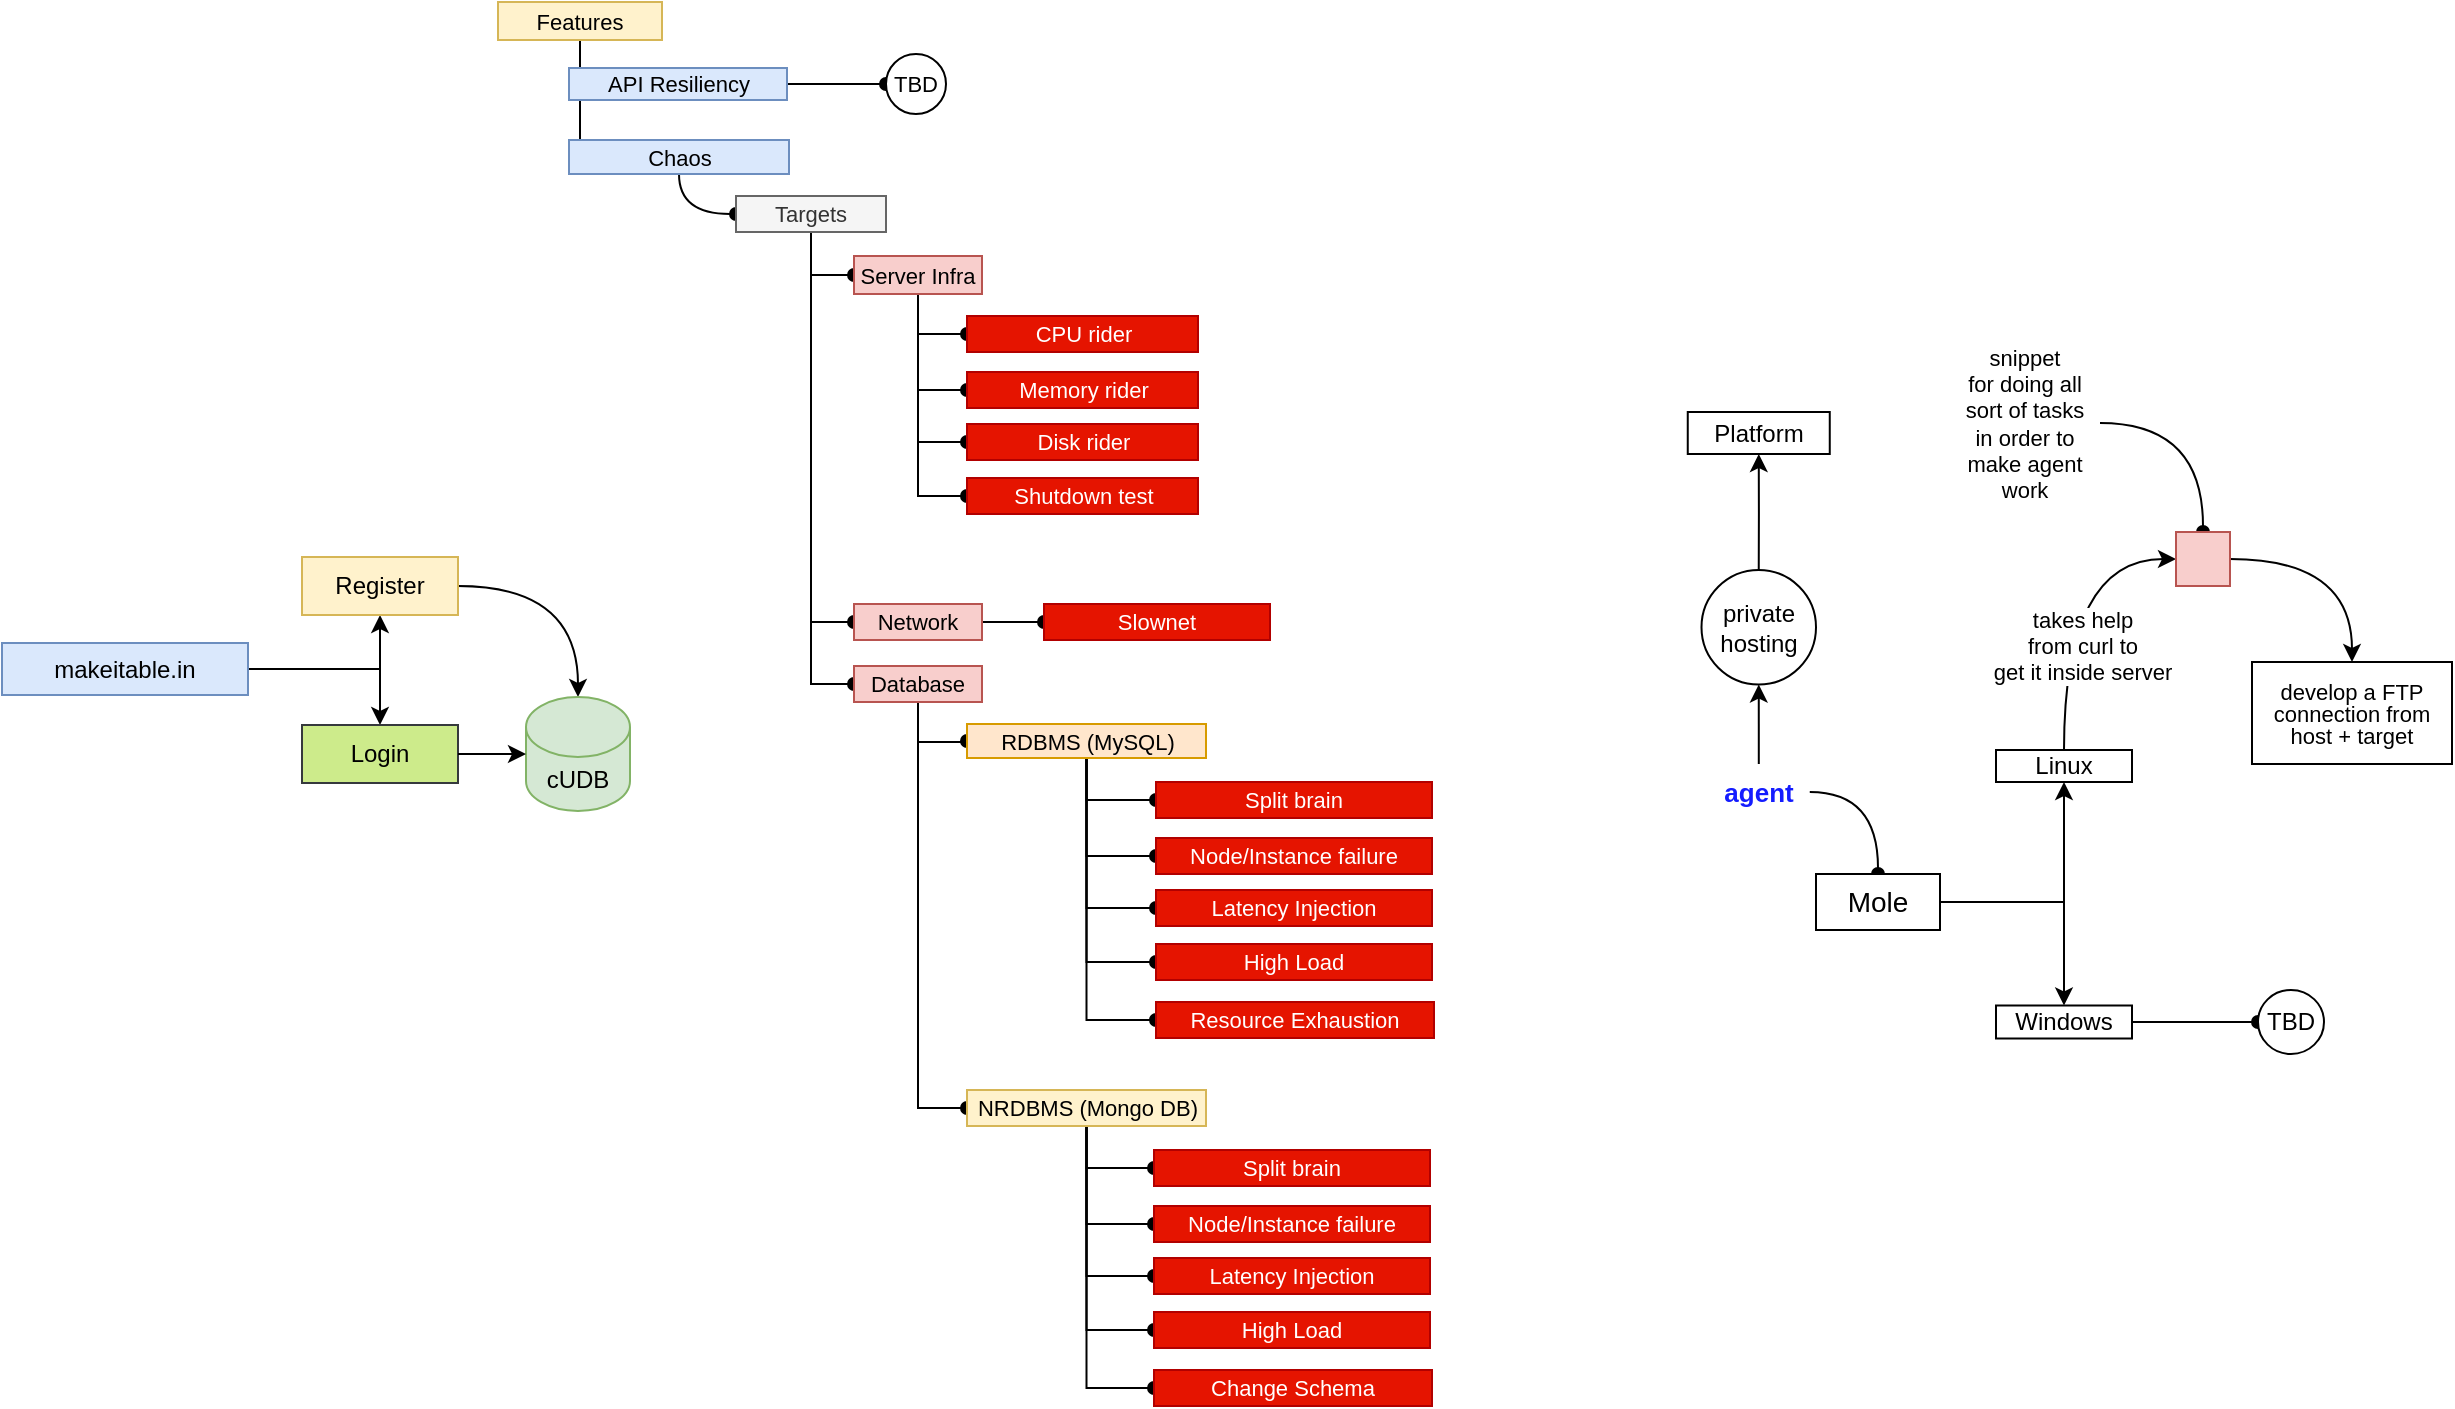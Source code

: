 <mxfile version="24.6.4" type="github" pages="2">
  <diagram name="Page-1" id="ZgrWW4o71uVwgIAJo_en">
    <mxGraphModel dx="1434" dy="703" grid="0" gridSize="10" guides="1" tooltips="1" connect="1" arrows="1" fold="1" page="1" pageScale="1" pageWidth="4681" pageHeight="3300" math="0" shadow="0">
      <root>
        <mxCell id="0" />
        <mxCell id="1" parent="0" />
        <mxCell id="qEBOtwiDbmzWqiWnUGyq-21" style="edgeStyle=orthogonalEdgeStyle;rounded=0;orthogonalLoop=1;jettySize=auto;html=1;curved=1;endArrow=oval;endFill=1;entryX=0.5;entryY=0;entryDx=0;entryDy=0;" parent="1" source="qEBOtwiDbmzWqiWnUGyq-20" target="qEBOtwiDbmzWqiWnUGyq-17" edge="1">
          <mxGeometry relative="1" as="geometry" />
        </mxCell>
        <mxCell id="qEBOtwiDbmzWqiWnUGyq-16" style="edgeStyle=orthogonalEdgeStyle;rounded=0;orthogonalLoop=1;jettySize=auto;html=1;entryX=0.5;entryY=0;entryDx=0;entryDy=0;curved=1;endArrow=oval;endFill=1;" parent="1" source="qEBOtwiDbmzWqiWnUGyq-15" target="qEBOtwiDbmzWqiWnUGyq-1" edge="1">
          <mxGeometry relative="1" as="geometry" />
        </mxCell>
        <mxCell id="RolmY0LqYMx0WTnuwE-U-52" style="edgeStyle=orthogonalEdgeStyle;rounded=0;orthogonalLoop=1;jettySize=auto;html=1;entryX=0;entryY=0.5;entryDx=0;entryDy=0;endArrow=oval;endFill=1;fontSize=11;" parent="1" source="RolmY0LqYMx0WTnuwE-U-42" target="RolmY0LqYMx0WTnuwE-U-36" edge="1">
          <mxGeometry relative="1" as="geometry" />
        </mxCell>
        <mxCell id="RolmY0LqYMx0WTnuwE-U-48" style="edgeStyle=orthogonalEdgeStyle;rounded=0;orthogonalLoop=1;jettySize=auto;html=1;entryX=0;entryY=0.5;entryDx=0;entryDy=0;endArrow=oval;endFill=1;fontSize=11;" parent="1" source="RolmY0LqYMx0WTnuwE-U-40" target="RolmY0LqYMx0WTnuwE-U-33" edge="1">
          <mxGeometry relative="1" as="geometry" />
        </mxCell>
        <mxCell id="RolmY0LqYMx0WTnuwE-U-59" style="edgeStyle=orthogonalEdgeStyle;rounded=0;orthogonalLoop=1;jettySize=auto;html=1;entryX=0;entryY=0.5;entryDx=0;entryDy=0;endArrow=oval;endFill=1;fontSize=11;" parent="1" source="RolmY0LqYMx0WTnuwE-U-40" target="RolmY0LqYMx0WTnuwE-U-34" edge="1">
          <mxGeometry relative="1" as="geometry" />
        </mxCell>
        <mxCell id="RolmY0LqYMx0WTnuwE-U-60" style="edgeStyle=orthogonalEdgeStyle;rounded=0;orthogonalLoop=1;jettySize=auto;html=1;entryX=0;entryY=0.5;entryDx=0;entryDy=0;endArrow=oval;endFill=1;fontSize=11;" parent="1" source="RolmY0LqYMx0WTnuwE-U-40" target="RolmY0LqYMx0WTnuwE-U-35" edge="1">
          <mxGeometry relative="1" as="geometry" />
        </mxCell>
        <mxCell id="RolmY0LqYMx0WTnuwE-U-61" style="edgeStyle=orthogonalEdgeStyle;rounded=0;orthogonalLoop=1;jettySize=auto;html=1;entryX=0;entryY=0.5;entryDx=0;entryDy=0;endArrow=oval;endFill=1;fontSize=11;" parent="1" source="RolmY0LqYMx0WTnuwE-U-40" target="RolmY0LqYMx0WTnuwE-U-37" edge="1">
          <mxGeometry relative="1" as="geometry" />
        </mxCell>
        <mxCell id="RolmY0LqYMx0WTnuwE-U-30" style="edgeStyle=orthogonalEdgeStyle;rounded=0;orthogonalLoop=1;jettySize=auto;html=1;endArrow=baseDash;endFill=0;fontSize=11;" parent="1" source="RolmY0LqYMx0WTnuwE-U-25" edge="1">
          <mxGeometry relative="1" as="geometry">
            <mxPoint x="814" y="147" as="targetPoint" />
          </mxGeometry>
        </mxCell>
        <mxCell id="RolmY0LqYMx0WTnuwE-U-15" style="edgeStyle=orthogonalEdgeStyle;rounded=0;orthogonalLoop=1;jettySize=auto;html=1;" parent="1" source="RolmY0LqYMx0WTnuwE-U-12" target="RolmY0LqYMx0WTnuwE-U-13" edge="1">
          <mxGeometry relative="1" as="geometry" />
        </mxCell>
        <mxCell id="RolmY0LqYMx0WTnuwE-U-86" style="edgeStyle=orthogonalEdgeStyle;rounded=0;orthogonalLoop=1;jettySize=auto;html=1;entryX=0.5;entryY=0;entryDx=0;entryDy=0;" parent="1" source="RolmY0LqYMx0WTnuwE-U-12" target="RolmY0LqYMx0WTnuwE-U-14" edge="1">
          <mxGeometry relative="1" as="geometry" />
        </mxCell>
        <mxCell id="RolmY0LqYMx0WTnuwE-U-12" value="makeitable.in" style="rounded=0;whiteSpace=wrap;html=1;fillColor=#dae8fc;strokeColor=#6c8ebf;" parent="1" vertex="1">
          <mxGeometry x="525" y="394.5" width="123" height="26" as="geometry" />
        </mxCell>
        <mxCell id="RolmY0LqYMx0WTnuwE-U-18" style="edgeStyle=orthogonalEdgeStyle;rounded=0;orthogonalLoop=1;jettySize=auto;html=1;curved=1;entryX=0.5;entryY=0;entryDx=0;entryDy=0;entryPerimeter=0;" parent="1" source="RolmY0LqYMx0WTnuwE-U-13" target="RolmY0LqYMx0WTnuwE-U-17" edge="1">
          <mxGeometry relative="1" as="geometry" />
        </mxCell>
        <mxCell id="RolmY0LqYMx0WTnuwE-U-13" value="Register" style="rounded=0;whiteSpace=wrap;html=1;fillColor=#fff2cc;strokeColor=#d6b656;" parent="1" vertex="1">
          <mxGeometry x="675" y="351.5" width="78" height="29" as="geometry" />
        </mxCell>
        <mxCell id="RolmY0LqYMx0WTnuwE-U-14" value="Login" style="rounded=0;whiteSpace=wrap;html=1;fillColor=#cdeb8b;strokeColor=#36393d;" parent="1" vertex="1">
          <mxGeometry x="675" y="435.5" width="78" height="29" as="geometry" />
        </mxCell>
        <mxCell id="RolmY0LqYMx0WTnuwE-U-17" value="cUDB" style="shape=cylinder3;whiteSpace=wrap;html=1;boundedLbl=1;backgroundOutline=1;size=15;fillColor=#d5e8d4;strokeColor=#82b366;" parent="1" vertex="1">
          <mxGeometry x="787" y="421.5" width="52" height="57" as="geometry" />
        </mxCell>
        <mxCell id="RolmY0LqYMx0WTnuwE-U-24" style="edgeStyle=orthogonalEdgeStyle;rounded=0;orthogonalLoop=1;jettySize=auto;html=1;entryX=0;entryY=0.5;entryDx=0;entryDy=0;entryPerimeter=0;" parent="1" source="RolmY0LqYMx0WTnuwE-U-14" target="RolmY0LqYMx0WTnuwE-U-17" edge="1">
          <mxGeometry relative="1" as="geometry" />
        </mxCell>
        <mxCell id="RolmY0LqYMx0WTnuwE-U-25" value="Features" style="rounded=0;whiteSpace=wrap;html=1;fontSize=11;fillColor=#fff2cc;strokeColor=#d6b656;" parent="1" vertex="1">
          <mxGeometry x="773" y="74" width="82" height="19" as="geometry" />
        </mxCell>
        <mxCell id="RolmY0LqYMx0WTnuwE-U-84" style="edgeStyle=orthogonalEdgeStyle;rounded=0;orthogonalLoop=1;jettySize=auto;html=1;entryX=0;entryY=0.5;entryDx=0;entryDy=0;endArrow=oval;endFill=1;fontSize=11;" parent="1" source="RolmY0LqYMx0WTnuwE-U-26" target="RolmY0LqYMx0WTnuwE-U-31" edge="1">
          <mxGeometry relative="1" as="geometry" />
        </mxCell>
        <mxCell id="RolmY0LqYMx0WTnuwE-U-26" value="API Resiliency" style="rounded=0;whiteSpace=wrap;html=1;fontSize=11;fillColor=#dae8fc;strokeColor=#6c8ebf;" parent="1" vertex="1">
          <mxGeometry x="808.5" y="107" width="109" height="16" as="geometry" />
        </mxCell>
        <mxCell id="RolmY0LqYMx0WTnuwE-U-44" style="edgeStyle=orthogonalEdgeStyle;rounded=0;orthogonalLoop=1;jettySize=auto;html=1;entryX=0;entryY=0.5;entryDx=0;entryDy=0;curved=1;endArrow=oval;endFill=1;fontSize=11;" parent="1" source="RolmY0LqYMx0WTnuwE-U-28" target="RolmY0LqYMx0WTnuwE-U-38" edge="1">
          <mxGeometry relative="1" as="geometry" />
        </mxCell>
        <mxCell id="RolmY0LqYMx0WTnuwE-U-28" value="Chaos" style="rounded=0;whiteSpace=wrap;html=1;fontSize=11;fillColor=#dae8fc;strokeColor=#6c8ebf;" parent="1" vertex="1">
          <mxGeometry x="808.5" y="143" width="110" height="17" as="geometry" />
        </mxCell>
        <mxCell id="RolmY0LqYMx0WTnuwE-U-31" value="TBD" style="ellipse;whiteSpace=wrap;html=1;aspect=fixed;fontSize=11;" parent="1" vertex="1">
          <mxGeometry x="967" y="100" width="30" height="30" as="geometry" />
        </mxCell>
        <mxCell id="RolmY0LqYMx0WTnuwE-U-36" value="Slownet" style="rounded=0;whiteSpace=wrap;html=1;fontSize=11;fillColor=#e51400;fontColor=#ffffff;strokeColor=#B20000;" parent="1" vertex="1">
          <mxGeometry x="1046" y="375" width="113" height="18" as="geometry" />
        </mxCell>
        <mxCell id="RolmY0LqYMx0WTnuwE-U-45" style="edgeStyle=orthogonalEdgeStyle;rounded=0;orthogonalLoop=1;jettySize=auto;html=1;entryX=0;entryY=0.5;entryDx=0;entryDy=0;endArrow=oval;endFill=1;fontSize=11;" parent="1" source="RolmY0LqYMx0WTnuwE-U-38" target="RolmY0LqYMx0WTnuwE-U-40" edge="1">
          <mxGeometry relative="1" as="geometry" />
        </mxCell>
        <mxCell id="RolmY0LqYMx0WTnuwE-U-46" style="edgeStyle=orthogonalEdgeStyle;rounded=0;orthogonalLoop=1;jettySize=auto;html=1;entryX=0;entryY=0.5;entryDx=0;entryDy=0;endArrow=oval;endFill=1;fontSize=11;" parent="1" source="RolmY0LqYMx0WTnuwE-U-38" target="RolmY0LqYMx0WTnuwE-U-42" edge="1">
          <mxGeometry relative="1" as="geometry" />
        </mxCell>
        <mxCell id="RolmY0LqYMx0WTnuwE-U-47" style="edgeStyle=orthogonalEdgeStyle;rounded=0;orthogonalLoop=1;jettySize=auto;html=1;entryX=0;entryY=0.5;entryDx=0;entryDy=0;endArrow=oval;endFill=1;fontSize=11;" parent="1" source="RolmY0LqYMx0WTnuwE-U-38" target="RolmY0LqYMx0WTnuwE-U-41" edge="1">
          <mxGeometry relative="1" as="geometry" />
        </mxCell>
        <mxCell id="RolmY0LqYMx0WTnuwE-U-38" value="Targets" style="rounded=0;whiteSpace=wrap;html=1;fontSize=11;fillColor=#f5f5f5;strokeColor=#666666;fontColor=#333333;" parent="1" vertex="1">
          <mxGeometry x="892" y="171" width="75" height="18" as="geometry" />
        </mxCell>
        <mxCell id="RolmY0LqYMx0WTnuwE-U-40" value="&lt;font style=&quot;font-size: 11px;&quot;&gt;Server Infra&lt;/font&gt;" style="rounded=0;whiteSpace=wrap;html=1;fontSize=11;fillColor=#f8cecc;strokeColor=#b85450;" parent="1" vertex="1">
          <mxGeometry x="951" y="201" width="64" height="19" as="geometry" />
        </mxCell>
        <mxCell id="RolmY0LqYMx0WTnuwE-U-57" style="edgeStyle=orthogonalEdgeStyle;rounded=0;orthogonalLoop=1;jettySize=auto;html=1;entryX=0;entryY=0.5;entryDx=0;entryDy=0;endArrow=oval;endFill=1;fontSize=11;" parent="1" source="RolmY0LqYMx0WTnuwE-U-41" target="RolmY0LqYMx0WTnuwE-U-54" edge="1">
          <mxGeometry relative="1" as="geometry" />
        </mxCell>
        <mxCell id="RolmY0LqYMx0WTnuwE-U-58" style="edgeStyle=orthogonalEdgeStyle;rounded=0;orthogonalLoop=1;jettySize=auto;html=1;entryX=0;entryY=0.5;entryDx=0;entryDy=0;endArrow=oval;endFill=1;fontSize=11;" parent="1" source="RolmY0LqYMx0WTnuwE-U-41" target="RolmY0LqYMx0WTnuwE-U-53" edge="1">
          <mxGeometry relative="1" as="geometry" />
        </mxCell>
        <mxCell id="RolmY0LqYMx0WTnuwE-U-41" value="&lt;font style=&quot;font-size: 11px;&quot;&gt;Database&lt;/font&gt;" style="rounded=0;whiteSpace=wrap;html=1;fontSize=11;fillColor=#f8cecc;strokeColor=#b85450;" parent="1" vertex="1">
          <mxGeometry x="951" y="406" width="64" height="18" as="geometry" />
        </mxCell>
        <mxCell id="RolmY0LqYMx0WTnuwE-U-42" value="&lt;font style=&quot;font-size: 11px;&quot;&gt;Network&lt;/font&gt;" style="rounded=0;whiteSpace=wrap;html=1;fontSize=11;fillColor=#f8cecc;strokeColor=#b85450;" parent="1" vertex="1">
          <mxGeometry x="951" y="375" width="64" height="18" as="geometry" />
        </mxCell>
        <mxCell id="RolmY0LqYMx0WTnuwE-U-66" style="edgeStyle=orthogonalEdgeStyle;rounded=0;orthogonalLoop=1;jettySize=auto;html=1;entryX=0;entryY=0.5;entryDx=0;entryDy=0;endArrow=oval;endFill=1;fontSize=11;" parent="1" source="RolmY0LqYMx0WTnuwE-U-53" target="RolmY0LqYMx0WTnuwE-U-62" edge="1">
          <mxGeometry relative="1" as="geometry" />
        </mxCell>
        <mxCell id="RolmY0LqYMx0WTnuwE-U-67" style="edgeStyle=orthogonalEdgeStyle;rounded=0;orthogonalLoop=1;jettySize=auto;html=1;entryX=0;entryY=0.5;entryDx=0;entryDy=0;endArrow=oval;endFill=1;fontSize=11;" parent="1" source="RolmY0LqYMx0WTnuwE-U-53" target="RolmY0LqYMx0WTnuwE-U-63" edge="1">
          <mxGeometry relative="1" as="geometry" />
        </mxCell>
        <mxCell id="RolmY0LqYMx0WTnuwE-U-68" style="edgeStyle=orthogonalEdgeStyle;rounded=0;orthogonalLoop=1;jettySize=auto;html=1;entryX=0;entryY=0.5;entryDx=0;entryDy=0;endArrow=oval;endFill=1;fontSize=11;" parent="1" source="RolmY0LqYMx0WTnuwE-U-53" target="RolmY0LqYMx0WTnuwE-U-64" edge="1">
          <mxGeometry relative="1" as="geometry" />
        </mxCell>
        <mxCell id="RolmY0LqYMx0WTnuwE-U-69" style="edgeStyle=orthogonalEdgeStyle;rounded=0;orthogonalLoop=1;jettySize=auto;html=1;entryX=0;entryY=0.5;entryDx=0;entryDy=0;endArrow=oval;endFill=1;fontSize=11;" parent="1" source="RolmY0LqYMx0WTnuwE-U-53" target="RolmY0LqYMx0WTnuwE-U-65" edge="1">
          <mxGeometry relative="1" as="geometry" />
        </mxCell>
        <mxCell id="RolmY0LqYMx0WTnuwE-U-71" style="edgeStyle=orthogonalEdgeStyle;rounded=0;orthogonalLoop=1;jettySize=auto;html=1;entryX=0;entryY=0.5;entryDx=0;entryDy=0;endArrow=oval;endFill=1;fontSize=11;" parent="1" source="RolmY0LqYMx0WTnuwE-U-53" target="RolmY0LqYMx0WTnuwE-U-70" edge="1">
          <mxGeometry relative="1" as="geometry" />
        </mxCell>
        <mxCell id="RolmY0LqYMx0WTnuwE-U-53" value="&lt;font style=&quot;font-size: 11px;&quot;&gt;RDBMS (MySQL)&lt;/font&gt;" style="rounded=0;whiteSpace=wrap;html=1;fontSize=11;fillColor=#ffe6cc;strokeColor=#d79b00;" parent="1" vertex="1">
          <mxGeometry x="1007.5" y="435" width="119.5" height="17" as="geometry" />
        </mxCell>
        <mxCell id="RolmY0LqYMx0WTnuwE-U-78" style="edgeStyle=orthogonalEdgeStyle;rounded=0;orthogonalLoop=1;jettySize=auto;html=1;entryX=0;entryY=0.5;entryDx=0;entryDy=0;endArrow=oval;endFill=1;fontSize=11;" parent="1" source="RolmY0LqYMx0WTnuwE-U-54" target="RolmY0LqYMx0WTnuwE-U-73" edge="1">
          <mxGeometry relative="1" as="geometry" />
        </mxCell>
        <mxCell id="RolmY0LqYMx0WTnuwE-U-79" style="edgeStyle=orthogonalEdgeStyle;rounded=0;orthogonalLoop=1;jettySize=auto;html=1;entryX=0;entryY=0.5;entryDx=0;entryDy=0;endArrow=oval;endFill=1;fontSize=11;" parent="1" source="RolmY0LqYMx0WTnuwE-U-54" target="RolmY0LqYMx0WTnuwE-U-74" edge="1">
          <mxGeometry relative="1" as="geometry" />
        </mxCell>
        <mxCell id="RolmY0LqYMx0WTnuwE-U-80" style="edgeStyle=orthogonalEdgeStyle;rounded=0;orthogonalLoop=1;jettySize=auto;html=1;entryX=0;entryY=0.5;entryDx=0;entryDy=0;endArrow=oval;endFill=1;fontSize=11;" parent="1" source="RolmY0LqYMx0WTnuwE-U-54" target="RolmY0LqYMx0WTnuwE-U-75" edge="1">
          <mxGeometry relative="1" as="geometry" />
        </mxCell>
        <mxCell id="RolmY0LqYMx0WTnuwE-U-81" style="edgeStyle=orthogonalEdgeStyle;rounded=0;orthogonalLoop=1;jettySize=auto;html=1;entryX=0;entryY=0.5;entryDx=0;entryDy=0;endArrow=oval;endFill=1;fontSize=11;" parent="1" source="RolmY0LqYMx0WTnuwE-U-54" target="RolmY0LqYMx0WTnuwE-U-76" edge="1">
          <mxGeometry relative="1" as="geometry" />
        </mxCell>
        <mxCell id="RolmY0LqYMx0WTnuwE-U-82" style="edgeStyle=orthogonalEdgeStyle;rounded=0;orthogonalLoop=1;jettySize=auto;html=1;entryX=0;entryY=0.5;entryDx=0;entryDy=0;endArrow=oval;endFill=1;fontSize=11;" parent="1" source="RolmY0LqYMx0WTnuwE-U-54" target="RolmY0LqYMx0WTnuwE-U-77" edge="1">
          <mxGeometry relative="1" as="geometry" />
        </mxCell>
        <mxCell id="RolmY0LqYMx0WTnuwE-U-54" value="&lt;font style=&quot;font-size: 11px;&quot;&gt;NRDBMS (Mongo DB)&lt;/font&gt;" style="rounded=0;whiteSpace=wrap;html=1;fontSize=11;fillColor=#fff2cc;strokeColor=#d6b656;" parent="1" vertex="1">
          <mxGeometry x="1007.5" y="618" width="119.5" height="18" as="geometry" />
        </mxCell>
        <mxCell id="RolmY0LqYMx0WTnuwE-U-62" value="Split brain" style="rounded=0;whiteSpace=wrap;html=1;fontSize=11;fillColor=#e51400;fontColor=#ffffff;strokeColor=#B20000;" parent="1" vertex="1">
          <mxGeometry x="1102" y="464" width="138" height="18" as="geometry" />
        </mxCell>
        <mxCell id="RolmY0LqYMx0WTnuwE-U-63" value="Node/Instance failure" style="rounded=0;whiteSpace=wrap;html=1;fontSize=11;fillColor=#e51400;fontColor=#ffffff;strokeColor=#B20000;" parent="1" vertex="1">
          <mxGeometry x="1102" y="492" width="138" height="18" as="geometry" />
        </mxCell>
        <mxCell id="RolmY0LqYMx0WTnuwE-U-64" value="Latency Injection" style="rounded=0;whiteSpace=wrap;html=1;fontSize=11;fillColor=#e51400;fontColor=#ffffff;strokeColor=#B20000;" parent="1" vertex="1">
          <mxGeometry x="1102" y="518" width="138" height="18" as="geometry" />
        </mxCell>
        <mxCell id="RolmY0LqYMx0WTnuwE-U-65" value="High Load" style="rounded=0;whiteSpace=wrap;html=1;fontSize=11;fillColor=#e51400;fontColor=#ffffff;strokeColor=#B20000;" parent="1" vertex="1">
          <mxGeometry x="1102" y="545" width="138" height="18" as="geometry" />
        </mxCell>
        <mxCell id="RolmY0LqYMx0WTnuwE-U-70" value="Resource Exhaustion" style="rounded=0;whiteSpace=wrap;html=1;fontSize=11;fillColor=#e51400;fontColor=#ffffff;strokeColor=#B20000;" parent="1" vertex="1">
          <mxGeometry x="1102" y="574" width="139" height="18" as="geometry" />
        </mxCell>
        <mxCell id="RolmY0LqYMx0WTnuwE-U-73" value="Split brain" style="rounded=0;whiteSpace=wrap;html=1;fontSize=11;fillColor=#e51400;fontColor=#ffffff;strokeColor=#B20000;" parent="1" vertex="1">
          <mxGeometry x="1101" y="648" width="138" height="18" as="geometry" />
        </mxCell>
        <mxCell id="RolmY0LqYMx0WTnuwE-U-74" value="Node/Instance failure" style="rounded=0;whiteSpace=wrap;html=1;fontSize=11;fillColor=#e51400;fontColor=#ffffff;strokeColor=#B20000;" parent="1" vertex="1">
          <mxGeometry x="1101" y="676" width="138" height="18" as="geometry" />
        </mxCell>
        <mxCell id="RolmY0LqYMx0WTnuwE-U-75" value="Latency Injection" style="rounded=0;whiteSpace=wrap;html=1;fontSize=11;fillColor=#e51400;fontColor=#ffffff;strokeColor=#B20000;" parent="1" vertex="1">
          <mxGeometry x="1101" y="702" width="138" height="18" as="geometry" />
        </mxCell>
        <mxCell id="RolmY0LqYMx0WTnuwE-U-76" value="High Load" style="rounded=0;whiteSpace=wrap;html=1;fontSize=11;fillColor=#e51400;fontColor=#ffffff;strokeColor=#B20000;" parent="1" vertex="1">
          <mxGeometry x="1101" y="729" width="138" height="18" as="geometry" />
        </mxCell>
        <mxCell id="RolmY0LqYMx0WTnuwE-U-77" value="Change Schema" style="rounded=0;whiteSpace=wrap;html=1;fontSize=11;fillColor=#e51400;fontColor=#ffffff;strokeColor=#B20000;" parent="1" vertex="1">
          <mxGeometry x="1101" y="758" width="139" height="18" as="geometry" />
        </mxCell>
        <mxCell id="RolmY0LqYMx0WTnuwE-U-83" value="" style="group;fontSize=11;" parent="1" vertex="1" connectable="0">
          <mxGeometry x="1007.5" y="231" width="115.5" height="99" as="geometry" />
        </mxCell>
        <mxCell id="RolmY0LqYMx0WTnuwE-U-33" value="CPU rider" style="rounded=0;whiteSpace=wrap;html=1;fontSize=11;fontStyle=0;fillColor=#e51400;fontColor=#ffffff;strokeColor=#B20000;" parent="RolmY0LqYMx0WTnuwE-U-83" vertex="1">
          <mxGeometry width="115.5" height="18" as="geometry" />
        </mxCell>
        <mxCell id="RolmY0LqYMx0WTnuwE-U-34" value="Memory rider" style="rounded=0;whiteSpace=wrap;html=1;fontSize=11;fontStyle=0;fillColor=#e51400;fontColor=#ffffff;strokeColor=#B20000;" parent="RolmY0LqYMx0WTnuwE-U-83" vertex="1">
          <mxGeometry y="28" width="115.5" height="18" as="geometry" />
        </mxCell>
        <mxCell id="RolmY0LqYMx0WTnuwE-U-35" value="Disk rider" style="rounded=0;whiteSpace=wrap;html=1;fontSize=11;fontStyle=0;fillColor=#e51400;fontColor=#ffffff;strokeColor=#B20000;" parent="RolmY0LqYMx0WTnuwE-U-83" vertex="1">
          <mxGeometry y="54" width="115.5" height="18" as="geometry" />
        </mxCell>
        <mxCell id="RolmY0LqYMx0WTnuwE-U-37" value="Shutdown test" style="rounded=0;whiteSpace=wrap;html=1;fontSize=11;fontStyle=0;fillColor=#e51400;fontColor=#ffffff;strokeColor=#B20000;" parent="RolmY0LqYMx0WTnuwE-U-83" vertex="1">
          <mxGeometry y="81" width="115.5" height="18" as="geometry" />
        </mxCell>
        <mxCell id="qEBOtwiDbmzWqiWnUGyq-9" style="edgeStyle=orthogonalEdgeStyle;rounded=0;orthogonalLoop=1;jettySize=auto;html=1;entryX=0.5;entryY=1;entryDx=0;entryDy=0;" parent="1" source="qEBOtwiDbmzWqiWnUGyq-1" target="qEBOtwiDbmzWqiWnUGyq-5" edge="1">
          <mxGeometry relative="1" as="geometry" />
        </mxCell>
        <mxCell id="qEBOtwiDbmzWqiWnUGyq-10" style="edgeStyle=orthogonalEdgeStyle;rounded=0;orthogonalLoop=1;jettySize=auto;html=1;entryX=0.5;entryY=0;entryDx=0;entryDy=0;" parent="1" source="qEBOtwiDbmzWqiWnUGyq-1" target="qEBOtwiDbmzWqiWnUGyq-6" edge="1">
          <mxGeometry relative="1" as="geometry" />
        </mxCell>
        <mxCell id="qEBOtwiDbmzWqiWnUGyq-1" value="Mole" style="rounded=0;whiteSpace=wrap;html=1;fontSize=14;" parent="1" vertex="1">
          <mxGeometry x="1432" y="510" width="62" height="28" as="geometry" />
        </mxCell>
        <mxCell id="qEBOtwiDbmzWqiWnUGyq-19" style="edgeStyle=orthogonalEdgeStyle;rounded=0;orthogonalLoop=1;jettySize=auto;html=1;entryX=0;entryY=0.5;entryDx=0;entryDy=0;exitX=0.5;exitY=0;exitDx=0;exitDy=0;curved=1;" parent="1" source="qEBOtwiDbmzWqiWnUGyq-5" target="qEBOtwiDbmzWqiWnUGyq-17" edge="1">
          <mxGeometry relative="1" as="geometry" />
        </mxCell>
        <mxCell id="qEBOtwiDbmzWqiWnUGyq-22" value="&lt;font style=&quot;font-size: 11px;&quot;&gt;takes help&lt;/font&gt;&lt;div style=&quot;font-size: 11px;&quot;&gt;&lt;font style=&quot;font-size: 11px;&quot;&gt;from curl to&lt;/font&gt;&lt;/div&gt;&lt;div style=&quot;font-size: 11px;&quot;&gt;&lt;font style=&quot;font-size: 11px;&quot;&gt;get it inside server&lt;/font&gt;&lt;/div&gt;" style="edgeLabel;html=1;align=center;verticalAlign=middle;resizable=0;points=[];fontSize=11;" parent="qEBOtwiDbmzWqiWnUGyq-19" vertex="1" connectable="0">
          <mxGeometry x="0.068" y="-18" relative="1" as="geometry">
            <mxPoint x="-9" y="29" as="offset" />
          </mxGeometry>
        </mxCell>
        <mxCell id="qEBOtwiDbmzWqiWnUGyq-5" value="Linux" style="rounded=0;whiteSpace=wrap;html=1;fontSize=12;" parent="1" vertex="1">
          <mxGeometry x="1522" y="448" width="68" height="16" as="geometry" />
        </mxCell>
        <mxCell id="qEBOtwiDbmzWqiWnUGyq-14" value="" style="edgeStyle=orthogonalEdgeStyle;rounded=0;orthogonalLoop=1;jettySize=auto;html=1;endArrow=oval;endFill=1;" parent="1" source="qEBOtwiDbmzWqiWnUGyq-6" target="qEBOtwiDbmzWqiWnUGyq-13" edge="1">
          <mxGeometry relative="1" as="geometry" />
        </mxCell>
        <mxCell id="qEBOtwiDbmzWqiWnUGyq-6" value="Windows" style="rounded=0;whiteSpace=wrap;html=1;fontSize=12;" parent="1" vertex="1">
          <mxGeometry x="1522" y="575.75" width="68" height="16.5" as="geometry" />
        </mxCell>
        <mxCell id="qEBOtwiDbmzWqiWnUGyq-13" value="TBD" style="ellipse;whiteSpace=wrap;html=1;fontSize=12;rounded=0;" parent="1" vertex="1">
          <mxGeometry x="1653" y="568" width="33" height="32" as="geometry" />
        </mxCell>
        <mxCell id="qEBOtwiDbmzWqiWnUGyq-27" style="edgeStyle=orthogonalEdgeStyle;rounded=0;orthogonalLoop=1;jettySize=auto;html=1;" parent="1" source="qEBOtwiDbmzWqiWnUGyq-15" target="qEBOtwiDbmzWqiWnUGyq-23" edge="1">
          <mxGeometry relative="1" as="geometry" />
        </mxCell>
        <mxCell id="qEBOtwiDbmzWqiWnUGyq-15" value="agent" style="text;html=1;align=center;verticalAlign=middle;resizable=0;points=[];autosize=1;strokeColor=none;fillColor=none;fontColor=#141CFF;fontStyle=1;fontSize=13;" parent="1" vertex="1">
          <mxGeometry x="1377.88" y="455" width="51" height="28" as="geometry" />
        </mxCell>
        <mxCell id="XWMY5WRJaaw5x3Tz5vTR-2" style="edgeStyle=orthogonalEdgeStyle;rounded=0;orthogonalLoop=1;jettySize=auto;html=1;curved=1;" edge="1" parent="1" source="qEBOtwiDbmzWqiWnUGyq-17" target="XWMY5WRJaaw5x3Tz5vTR-1">
          <mxGeometry relative="1" as="geometry" />
        </mxCell>
        <mxCell id="qEBOtwiDbmzWqiWnUGyq-17" value="" style="rounded=0;whiteSpace=wrap;html=1;fillColor=#f8cecc;strokeColor=#b85450;" parent="1" vertex="1">
          <mxGeometry x="1612" y="339" width="27" height="27" as="geometry" />
        </mxCell>
        <mxCell id="qEBOtwiDbmzWqiWnUGyq-20" value="snippet&lt;div style=&quot;font-size: 11px;&quot;&gt;for doing all&lt;/div&gt;&lt;div style=&quot;font-size: 11px;&quot;&gt;sort of tasks&lt;/div&gt;&lt;div style=&quot;font-size: 11px;&quot;&gt;in order to&lt;/div&gt;&lt;div style=&quot;font-size: 11px;&quot;&gt;make agent&lt;/div&gt;&lt;div style=&quot;font-size: 11px;&quot;&gt;work&lt;/div&gt;" style="text;html=1;align=center;verticalAlign=middle;resizable=0;points=[];autosize=1;strokeColor=none;fillColor=none;fontSize=11;" parent="1" vertex="1">
          <mxGeometry x="1497" y="239" width="77" height="91" as="geometry" />
        </mxCell>
        <mxCell id="qEBOtwiDbmzWqiWnUGyq-28" style="edgeStyle=orthogonalEdgeStyle;rounded=0;orthogonalLoop=1;jettySize=auto;html=1;entryX=0.5;entryY=1;entryDx=0;entryDy=0;" parent="1" source="qEBOtwiDbmzWqiWnUGyq-23" target="qEBOtwiDbmzWqiWnUGyq-26" edge="1">
          <mxGeometry relative="1" as="geometry" />
        </mxCell>
        <mxCell id="qEBOtwiDbmzWqiWnUGyq-23" value="private hosting" style="ellipse;whiteSpace=wrap;html=1;aspect=fixed;" parent="1" vertex="1">
          <mxGeometry x="1374.75" y="358" width="57.25" height="57.25" as="geometry" />
        </mxCell>
        <mxCell id="qEBOtwiDbmzWqiWnUGyq-26" value="Platform" style="rounded=0;whiteSpace=wrap;html=1;" parent="1" vertex="1">
          <mxGeometry x="1367.88" y="279" width="71" height="21" as="geometry" />
        </mxCell>
        <mxCell id="XWMY5WRJaaw5x3Tz5vTR-1" value="&lt;p style=&quot;line-height: 100%; font-size: 11px;&quot;&gt;&lt;span style=&quot;font-size: 11px;&quot;&gt;develop a FTP connection from host + target&lt;/span&gt;&lt;/p&gt;" style="rounded=0;whiteSpace=wrap;html=1;fontSize=11;spacing=1;" vertex="1" parent="1">
          <mxGeometry x="1650" y="404" width="100" height="51" as="geometry" />
        </mxCell>
      </root>
    </mxGraphModel>
  </diagram>
  <diagram id="9QdEW7w0B4KDqvgI23HC" name="Page-2">
    <mxGraphModel grid="0" page="1" gridSize="10" guides="1" tooltips="1" connect="1" arrows="1" fold="1" pageScale="1" pageWidth="4681" pageHeight="3300" math="0" shadow="0">
      <root>
        <mxCell id="0" />
        <mxCell id="1" parent="0" />
      </root>
    </mxGraphModel>
  </diagram>
</mxfile>
